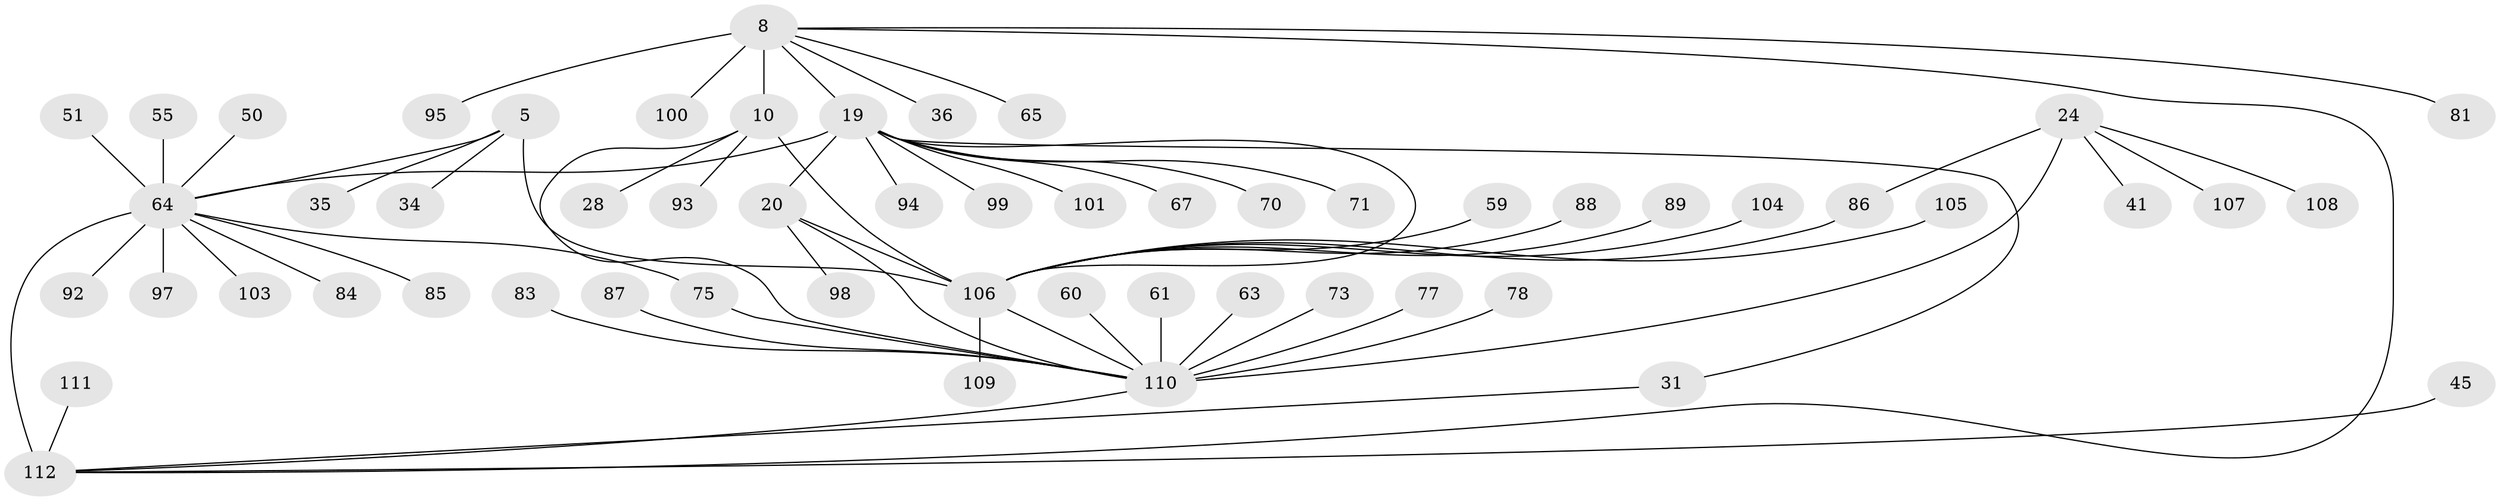 // original degree distribution, {8: 0.044642857142857144, 7: 0.05357142857142857, 5: 0.026785714285714284, 9: 0.026785714285714284, 6: 0.0625, 13: 0.008928571428571428, 12: 0.008928571428571428, 2: 0.08928571428571429, 1: 0.5803571428571429, 3: 0.07142857142857142, 4: 0.026785714285714284}
// Generated by graph-tools (version 1.1) at 2025/54/03/09/25 04:54:18]
// undirected, 56 vertices, 65 edges
graph export_dot {
graph [start="1"]
  node [color=gray90,style=filled];
  5 [super="+3"];
  8 [super="+7"];
  10 [super="+9"];
  19 [super="+16+18"];
  20 [super="+17"];
  24 [super="+23"];
  28;
  31;
  34;
  35;
  36;
  41;
  45;
  50;
  51;
  55 [super="+40"];
  59;
  60;
  61;
  63;
  64 [super="+48"];
  65;
  67;
  70;
  71;
  73;
  75;
  77;
  78;
  81;
  83;
  84;
  85;
  86 [super="+80"];
  87;
  88;
  89 [super="+58+62+82"];
  92;
  93 [super="+79"];
  94;
  95 [super="+53"];
  97;
  98 [super="+42+76"];
  99;
  100;
  101;
  103 [super="+91"];
  104;
  105;
  106 [super="+57+4+52"];
  107;
  108;
  109;
  110 [super="+102+25+27+39+49"];
  111;
  112 [super="+37+69+15"];
  5 -- 35;
  5 -- 34;
  5 -- 106 [weight=6];
  5 -- 64;
  8 -- 10 [weight=6];
  8 -- 36;
  8 -- 65;
  8 -- 81;
  8 -- 112 [weight=2];
  8 -- 19;
  8 -- 100;
  8 -- 95;
  10 -- 106 [weight=2];
  10 -- 28;
  10 -- 93;
  10 -- 110 [weight=2];
  19 -- 20 [weight=6];
  19 -- 31;
  19 -- 71;
  19 -- 70;
  19 -- 106;
  19 -- 99;
  19 -- 67;
  19 -- 101;
  19 -- 94;
  19 -- 64 [weight=2];
  20 -- 98;
  20 -- 110 [weight=2];
  20 -- 106;
  24 -- 107;
  24 -- 108;
  24 -- 41;
  24 -- 86;
  24 -- 110 [weight=6];
  31 -- 112;
  45 -- 112;
  50 -- 64;
  51 -- 64;
  55 -- 64;
  59 -- 106;
  60 -- 110;
  61 -- 110;
  63 -- 110;
  64 -- 97;
  64 -- 103;
  64 -- 75;
  64 -- 112 [weight=6];
  64 -- 84;
  64 -- 85;
  64 -- 92;
  73 -- 110;
  75 -- 110;
  77 -- 110;
  78 -- 110;
  83 -- 110;
  86 -- 106;
  87 -- 110;
  88 -- 106;
  89 -- 106;
  104 -- 106;
  105 -- 106;
  106 -- 109;
  106 -- 110;
  110 -- 112;
  111 -- 112;
}
